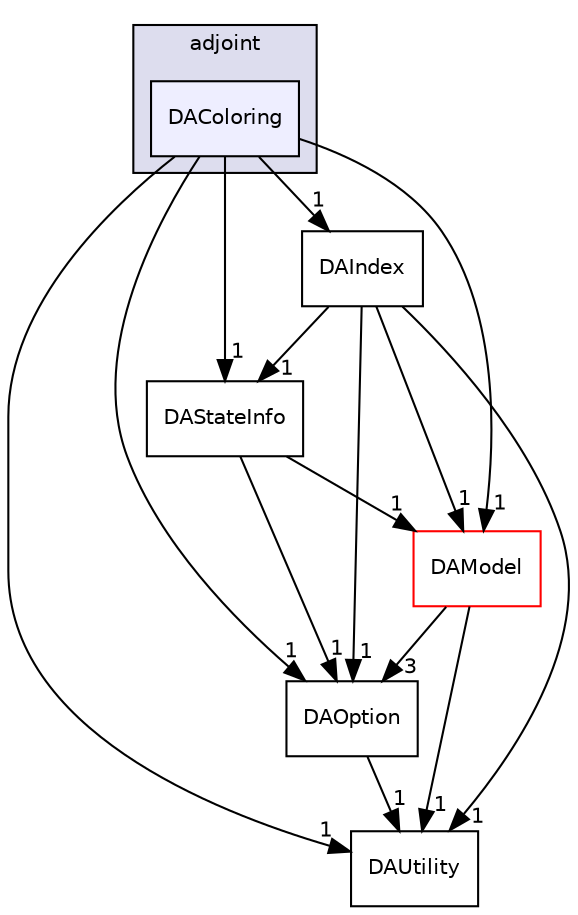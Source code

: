 digraph "dafoam/src/adjoint/DAColoring" {
  bgcolor=transparent;
  compound=true
  node [ fontsize="10", fontname="Helvetica"];
  edge [ labelfontsize="10", labelfontname="Helvetica"];
  subgraph clusterdir_f5514f987767675d2ddbed85ad2de067 {
    graph [ bgcolor="#ddddee", pencolor="black", label="adjoint" fontname="Helvetica", fontsize="10", URL="dir_f5514f987767675d2ddbed85ad2de067.html"]
  dir_d7bba61336d0ae3fa13f8165f670607a [shape=box, label="DAColoring", style="filled", fillcolor="#eeeeff", pencolor="black", URL="dir_d7bba61336d0ae3fa13f8165f670607a.html"];
  }
  dir_f7f086f789ecb62f27463ba7ed1d81dd [shape=box label="DAStateInfo" URL="dir_f7f086f789ecb62f27463ba7ed1d81dd.html"];
  dir_2b299a9bdd8f01e49a173391b76d2ce4 [shape=box label="DAIndex" URL="dir_2b299a9bdd8f01e49a173391b76d2ce4.html"];
  dir_3e1a3916256641cd890d01e288a238af [shape=box label="DAOption" URL="dir_3e1a3916256641cd890d01e288a238af.html"];
  dir_0e038532d2d478fb20f067fb4c41f83e [shape=box label="DAModel" color="red" URL="dir_0e038532d2d478fb20f067fb4c41f83e.html"];
  dir_cf971f353ff72be402d0f8c332203c9b [shape=box label="DAUtility" URL="dir_cf971f353ff72be402d0f8c332203c9b.html"];
  dir_f7f086f789ecb62f27463ba7ed1d81dd->dir_3e1a3916256641cd890d01e288a238af [headlabel="1", labeldistance=1.5 headhref="dir_000028_000016.html"];
  dir_f7f086f789ecb62f27463ba7ed1d81dd->dir_0e038532d2d478fb20f067fb4c41f83e [headlabel="1", labeldistance=1.5 headhref="dir_000028_000012.html"];
  dir_2b299a9bdd8f01e49a173391b76d2ce4->dir_f7f086f789ecb62f27463ba7ed1d81dd [headlabel="1", labeldistance=1.5 headhref="dir_000009_000028.html"];
  dir_2b299a9bdd8f01e49a173391b76d2ce4->dir_3e1a3916256641cd890d01e288a238af [headlabel="1", labeldistance=1.5 headhref="dir_000009_000016.html"];
  dir_2b299a9bdd8f01e49a173391b76d2ce4->dir_0e038532d2d478fb20f067fb4c41f83e [headlabel="1", labeldistance=1.5 headhref="dir_000009_000012.html"];
  dir_2b299a9bdd8f01e49a173391b76d2ce4->dir_cf971f353ff72be402d0f8c332203c9b [headlabel="1", labeldistance=1.5 headhref="dir_000009_000029.html"];
  dir_3e1a3916256641cd890d01e288a238af->dir_cf971f353ff72be402d0f8c332203c9b [headlabel="1", labeldistance=1.5 headhref="dir_000016_000029.html"];
  dir_d7bba61336d0ae3fa13f8165f670607a->dir_f7f086f789ecb62f27463ba7ed1d81dd [headlabel="1", labeldistance=1.5 headhref="dir_000006_000028.html"];
  dir_d7bba61336d0ae3fa13f8165f670607a->dir_2b299a9bdd8f01e49a173391b76d2ce4 [headlabel="1", labeldistance=1.5 headhref="dir_000006_000009.html"];
  dir_d7bba61336d0ae3fa13f8165f670607a->dir_3e1a3916256641cd890d01e288a238af [headlabel="1", labeldistance=1.5 headhref="dir_000006_000016.html"];
  dir_d7bba61336d0ae3fa13f8165f670607a->dir_0e038532d2d478fb20f067fb4c41f83e [headlabel="1", labeldistance=1.5 headhref="dir_000006_000012.html"];
  dir_d7bba61336d0ae3fa13f8165f670607a->dir_cf971f353ff72be402d0f8c332203c9b [headlabel="1", labeldistance=1.5 headhref="dir_000006_000029.html"];
  dir_0e038532d2d478fb20f067fb4c41f83e->dir_3e1a3916256641cd890d01e288a238af [headlabel="3", labeldistance=1.5 headhref="dir_000012_000016.html"];
  dir_0e038532d2d478fb20f067fb4c41f83e->dir_cf971f353ff72be402d0f8c332203c9b [headlabel="1", labeldistance=1.5 headhref="dir_000012_000029.html"];
}
